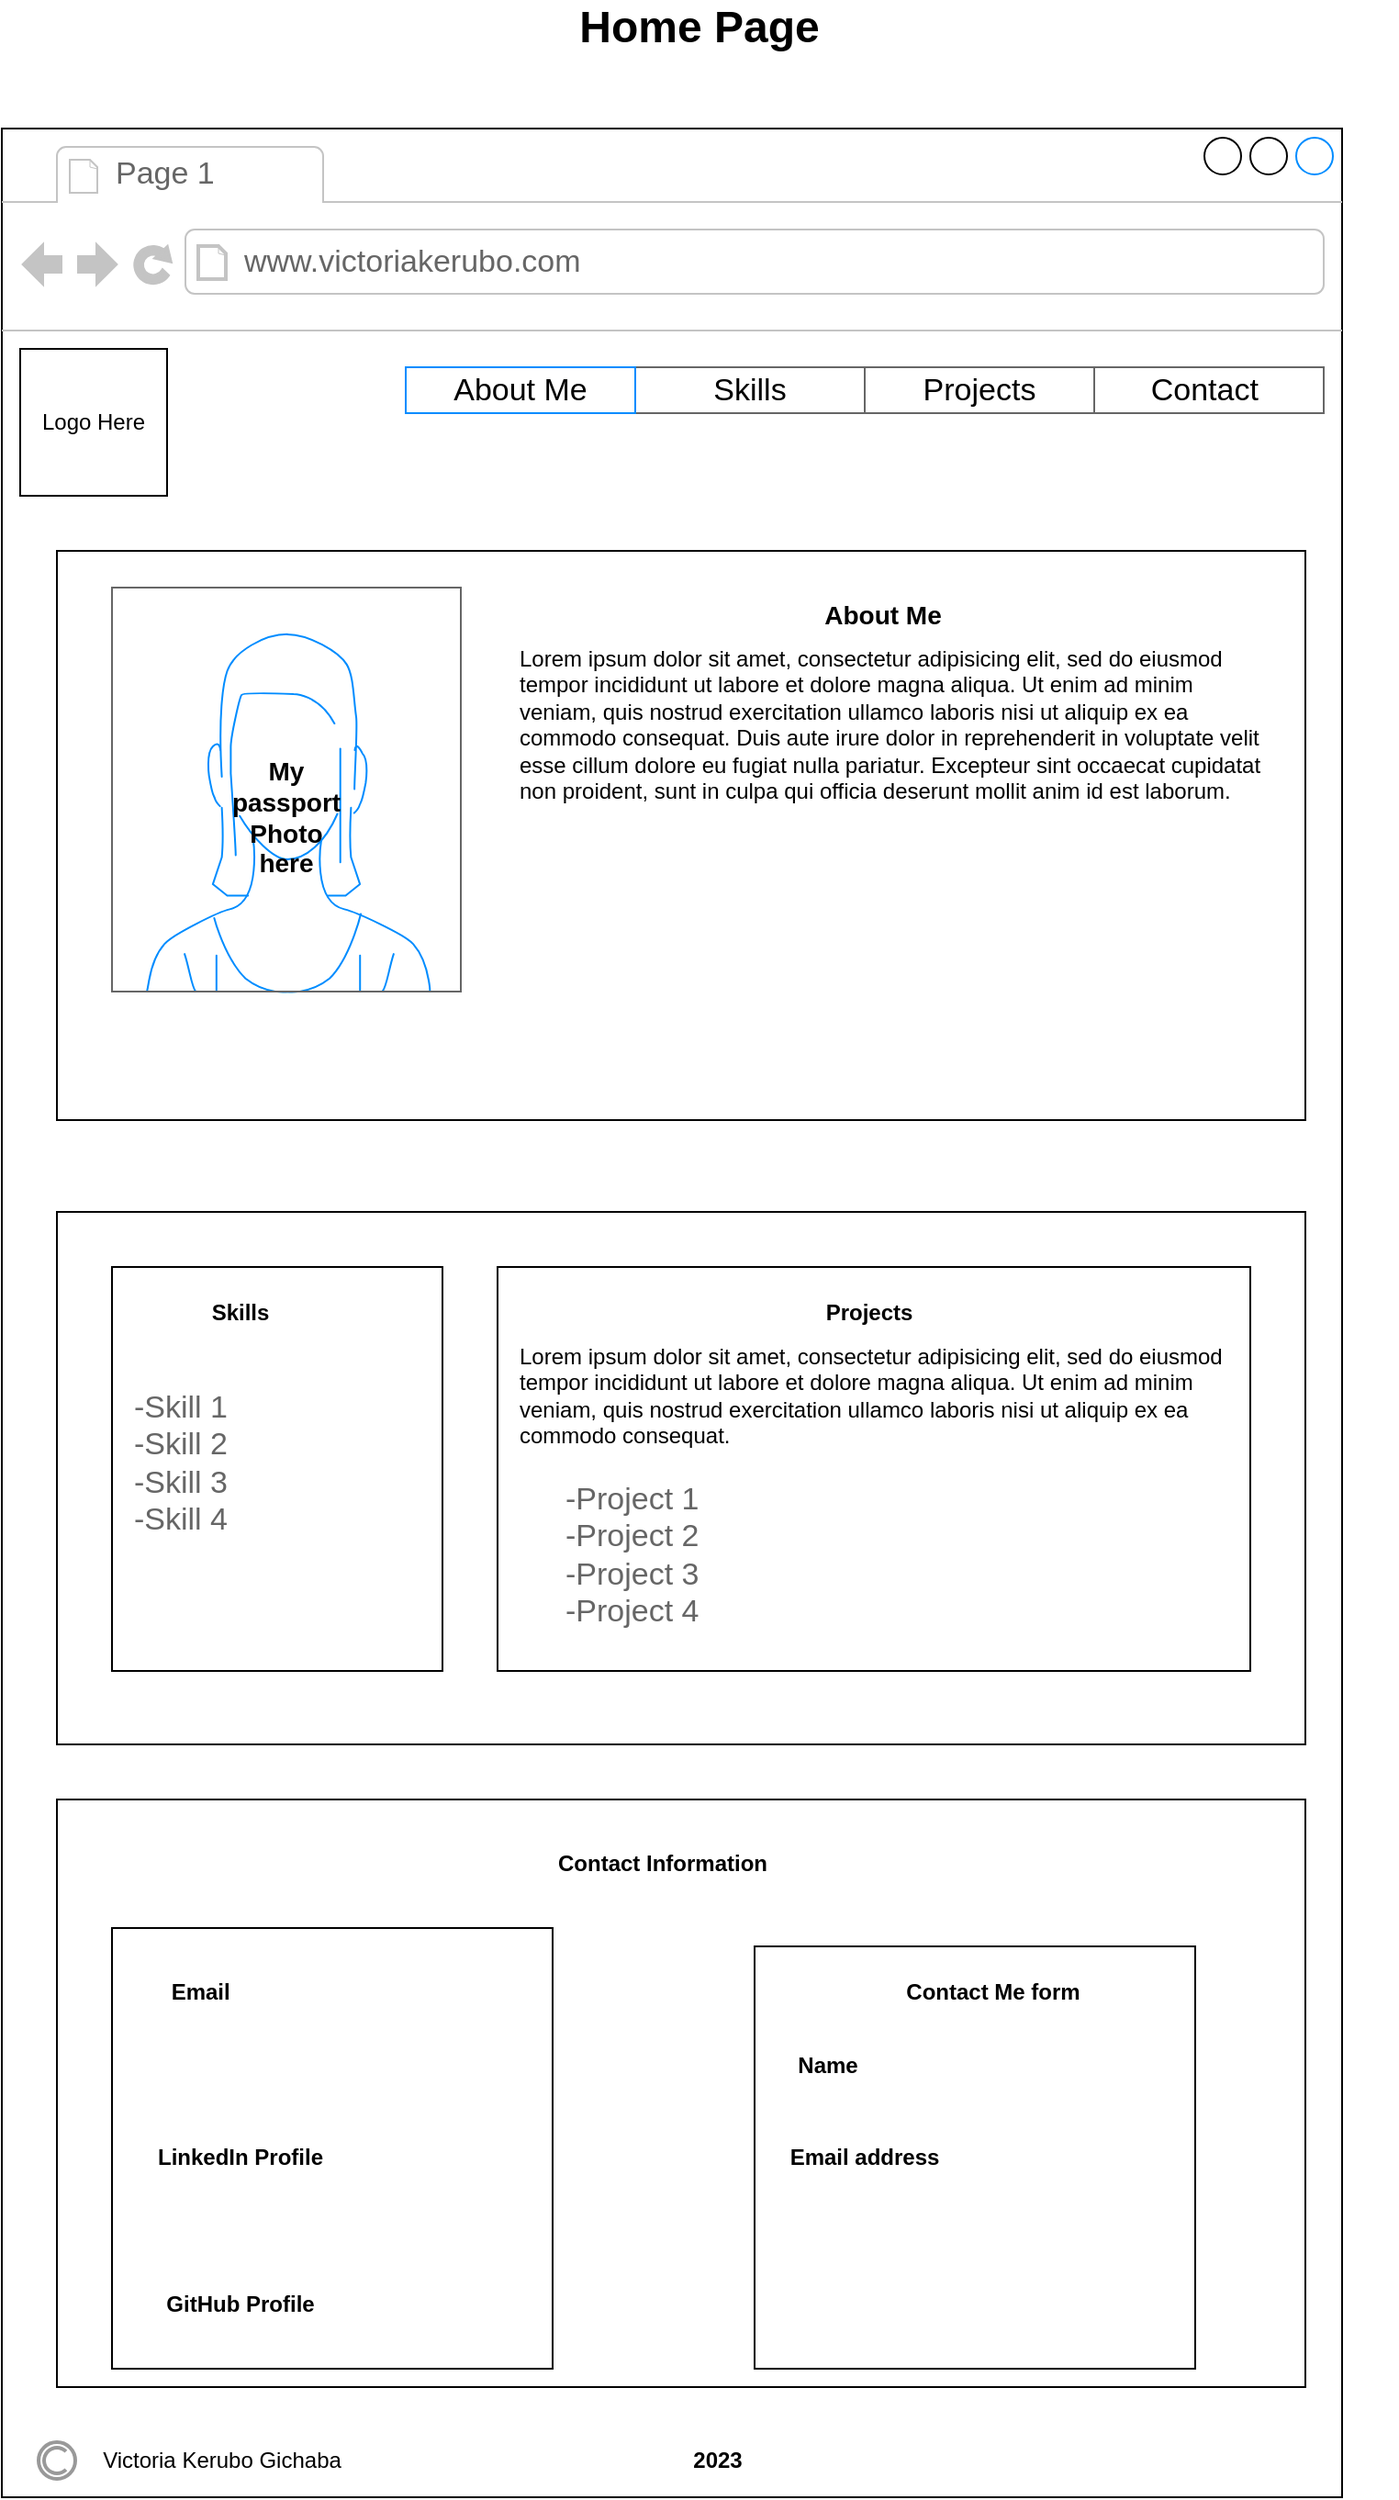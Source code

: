<mxfile version="22.0.4" type="github">
  <diagram name="Page-1" id="7amVZ6KSDGD1u89e_LFA">
    <mxGraphModel dx="928" dy="446" grid="1" gridSize="10" guides="1" tooltips="1" connect="1" arrows="1" fold="1" page="1" pageScale="1" pageWidth="827" pageHeight="1169" math="0" shadow="0">
      <root>
        <mxCell id="0" />
        <mxCell id="1" parent="0" />
        <mxCell id="tf3LmXAqshwiVg0esquZ-1" value="" style="strokeWidth=1;shadow=0;dashed=0;align=center;html=1;shape=mxgraph.mockup.containers.browserWindow;rSize=0;strokeColor=default;strokeColor2=#008cff;strokeColor3=#c4c4c4;mainText=,;recursiveResize=0;" vertex="1" parent="1">
          <mxGeometry x="40" y="120" width="730" height="1290" as="geometry" />
        </mxCell>
        <mxCell id="tf3LmXAqshwiVg0esquZ-2" value="Page 1" style="strokeWidth=1;shadow=0;dashed=0;align=center;html=1;shape=mxgraph.mockup.containers.anchor;fontSize=17;fontColor=#666666;align=left;whiteSpace=wrap;" vertex="1" parent="tf3LmXAqshwiVg0esquZ-1">
          <mxGeometry x="60" y="12" width="110" height="26" as="geometry" />
        </mxCell>
        <mxCell id="tf3LmXAqshwiVg0esquZ-3" value="www.victoriakerubo.com" style="strokeWidth=1;shadow=0;dashed=0;align=center;html=1;shape=mxgraph.mockup.containers.anchor;rSize=0;fontSize=17;fontColor=#666666;align=left;" vertex="1" parent="tf3LmXAqshwiVg0esquZ-1">
          <mxGeometry x="130" y="60" width="250" height="26" as="geometry" />
        </mxCell>
        <mxCell id="tf3LmXAqshwiVg0esquZ-28" value="" style="strokeWidth=1;shadow=0;dashed=0;align=center;html=1;shape=mxgraph.mockup.text.rrect;rSize=0;strokeColor=#666666;fontColor=#000000;labelBackgroundColor=none;labelBorderColor=#000000;" vertex="1" parent="tf3LmXAqshwiVg0esquZ-1">
          <mxGeometry x="220" y="130" width="500" height="25" as="geometry" />
        </mxCell>
        <mxCell id="tf3LmXAqshwiVg0esquZ-29" value="&lt;font color=&quot;#000000&quot;&gt;Skills&lt;/font&gt;" style="strokeColor=inherit;fillColor=inherit;gradientColor=inherit;strokeWidth=1;shadow=0;dashed=0;align=center;html=1;shape=mxgraph.mockup.text.rrect;rSize=0;fontSize=17;fontColor=#0000ff;whiteSpace=wrap;" vertex="1" parent="tf3LmXAqshwiVg0esquZ-28">
          <mxGeometry x="125" width="125" height="25" as="geometry" />
        </mxCell>
        <mxCell id="tf3LmXAqshwiVg0esquZ-30" value="&lt;font color=&quot;#000000&quot;&gt;Projects&lt;/font&gt;" style="strokeColor=inherit;fillColor=inherit;gradientColor=inherit;strokeWidth=1;shadow=0;dashed=0;align=center;html=1;shape=mxgraph.mockup.text.rrect;rSize=0;fontSize=17;fontColor=#0000ff;whiteSpace=wrap;" vertex="1" parent="tf3LmXAqshwiVg0esquZ-28">
          <mxGeometry x="250" width="125" height="25" as="geometry" />
        </mxCell>
        <mxCell id="tf3LmXAqshwiVg0esquZ-31" value="&lt;font color=&quot;#000000&quot;&gt;Contact&amp;nbsp;&lt;/font&gt;" style="strokeColor=inherit;fillColor=inherit;gradientColor=inherit;strokeWidth=1;shadow=0;dashed=0;align=center;html=1;shape=mxgraph.mockup.text.rrect;rSize=0;fontSize=17;fontColor=#0000ff;whiteSpace=wrap;" vertex="1" parent="tf3LmXAqshwiVg0esquZ-28">
          <mxGeometry x="375" width="125" height="25" as="geometry" />
        </mxCell>
        <mxCell id="tf3LmXAqshwiVg0esquZ-32" value="&lt;font color=&quot;#000000&quot;&gt;About Me&lt;/font&gt;" style="strokeWidth=1;shadow=0;dashed=0;align=center;shape=mxgraph.mockup.text.rrect;rSize=0;fontSize=17;fontColor=#ffffff;fillColor=none;strokeColor=#008cff;html=1;whiteSpace=wrap;labelBackgroundColor=none;" vertex="1" parent="tf3LmXAqshwiVg0esquZ-28">
          <mxGeometry width="125" height="25" as="geometry" />
        </mxCell>
        <mxCell id="tf3LmXAqshwiVg0esquZ-34" value="" style="whiteSpace=wrap;html=1;aspect=fixed;" vertex="1" parent="tf3LmXAqshwiVg0esquZ-1">
          <mxGeometry x="10" y="120" width="80" height="80" as="geometry" />
        </mxCell>
        <mxCell id="tf3LmXAqshwiVg0esquZ-35" value="Logo Here" style="text;html=1;strokeColor=none;fillColor=none;align=center;verticalAlign=middle;whiteSpace=wrap;rounded=0;" vertex="1" parent="tf3LmXAqshwiVg0esquZ-1">
          <mxGeometry x="20" y="145" width="60" height="30" as="geometry" />
        </mxCell>
        <mxCell id="tf3LmXAqshwiVg0esquZ-73" value="" style="strokeColor=#999999;verticalLabelPosition=bottom;shadow=0;dashed=0;verticalAlign=top;strokeWidth=2;html=1;shape=mxgraph.mockup.misc.copyrightIcon;textOpacity=50;" vertex="1" parent="tf3LmXAqshwiVg0esquZ-1">
          <mxGeometry x="20" y="1260" width="20" height="20" as="geometry" />
        </mxCell>
        <mxCell id="tf3LmXAqshwiVg0esquZ-74" value="Victoria Kerubo Gichaba" style="text;html=1;strokeColor=none;fillColor=none;align=center;verticalAlign=middle;whiteSpace=wrap;rounded=0;" vertex="1" parent="tf3LmXAqshwiVg0esquZ-1">
          <mxGeometry y="1255" width="240" height="30" as="geometry" />
        </mxCell>
        <mxCell id="tf3LmXAqshwiVg0esquZ-75" value="&lt;b&gt;2023&lt;/b&gt;" style="text;html=1;strokeColor=none;fillColor=none;align=center;verticalAlign=middle;whiteSpace=wrap;rounded=0;" vertex="1" parent="tf3LmXAqshwiVg0esquZ-1">
          <mxGeometry x="360" y="1255" width="60" height="30" as="geometry" />
        </mxCell>
        <mxCell id="tf3LmXAqshwiVg0esquZ-4" value="&lt;b&gt;&lt;font style=&quot;font-size: 24px;&quot;&gt;Home Page&lt;/font&gt;&lt;/b&gt;" style="text;html=1;strokeColor=none;fillColor=none;align=center;verticalAlign=middle;whiteSpace=wrap;rounded=0;" vertex="1" parent="1">
          <mxGeometry x="40" y="50" width="760" height="30" as="geometry" />
        </mxCell>
        <mxCell id="tf3LmXAqshwiVg0esquZ-36" value="" style="rounded=0;whiteSpace=wrap;html=1;labelBackgroundColor=#000000;" vertex="1" parent="1">
          <mxGeometry x="70" y="350" width="680" height="310" as="geometry" />
        </mxCell>
        <mxCell id="tf3LmXAqshwiVg0esquZ-38" value="" style="verticalLabelPosition=bottom;shadow=0;dashed=0;align=center;html=1;verticalAlign=top;strokeWidth=1;shape=mxgraph.mockup.containers.userFemale;strokeColor=#666666;strokeColor2=#008cff;" vertex="1" parent="1">
          <mxGeometry x="100" y="370" width="190" height="220" as="geometry" />
        </mxCell>
        <mxCell id="tf3LmXAqshwiVg0esquZ-39" value="&lt;b&gt;&lt;font style=&quot;font-size: 14px;&quot;&gt;My passport Photo here&lt;/font&gt;&lt;/b&gt;" style="text;html=1;strokeColor=none;fillColor=none;align=center;verticalAlign=middle;whiteSpace=wrap;rounded=0;" vertex="1" parent="1">
          <mxGeometry x="165" y="480" width="60" height="30" as="geometry" />
        </mxCell>
        <mxCell id="tf3LmXAqshwiVg0esquZ-40" value="&lt;font style=&quot;font-size: 14px;&quot;&gt;&lt;b&gt;About Me&lt;/b&gt;&lt;/font&gt;" style="text;html=1;strokeColor=none;fillColor=none;align=center;verticalAlign=middle;whiteSpace=wrap;rounded=0;" vertex="1" parent="1">
          <mxGeometry x="480" y="370" width="80" height="30" as="geometry" />
        </mxCell>
        <mxCell id="tf3LmXAqshwiVg0esquZ-43" value="Lorem ipsum dolor sit amet, consectetur adipisicing elit, sed do eiusmod tempor incididunt ut labore et dolore magna aliqua. Ut enim ad minim veniam, quis nostrud exercitation ullamco laboris nisi ut aliquip ex ea commodo consequat. Duis aute irure dolor in reprehenderit in voluptate velit esse cillum dolore eu fugiat nulla pariatur. Excepteur sint occaecat cupidatat non proident, sunt in culpa qui officia deserunt mollit anim id est laborum.&lt;br&gt;" style="text;spacingTop=-5;whiteSpace=wrap;html=1;align=left;fontSize=12;fontFamily=Helvetica;fillColor=none;strokeColor=none;" vertex="1" parent="1">
          <mxGeometry x="320" y="400" width="410" height="110" as="geometry" />
        </mxCell>
        <mxCell id="tf3LmXAqshwiVg0esquZ-45" value="" style="rounded=0;whiteSpace=wrap;html=1;" vertex="1" parent="1">
          <mxGeometry x="70" y="710" width="680" height="290" as="geometry" />
        </mxCell>
        <mxCell id="tf3LmXAqshwiVg0esquZ-46" value="" style="rounded=0;whiteSpace=wrap;html=1;" vertex="1" parent="1">
          <mxGeometry x="100" y="740" width="180" height="220" as="geometry" />
        </mxCell>
        <mxCell id="tf3LmXAqshwiVg0esquZ-47" value="" style="rounded=0;whiteSpace=wrap;html=1;" vertex="1" parent="1">
          <mxGeometry x="315" y="740" width="180" height="220" as="geometry" />
        </mxCell>
        <mxCell id="tf3LmXAqshwiVg0esquZ-48" value="" style="rounded=0;whiteSpace=wrap;html=1;" vertex="1" parent="1">
          <mxGeometry x="310" y="740" width="410" height="220" as="geometry" />
        </mxCell>
        <mxCell id="tf3LmXAqshwiVg0esquZ-50" value="&lt;b&gt;Skills&lt;/b&gt;" style="text;html=1;strokeColor=none;fillColor=none;align=center;verticalAlign=middle;whiteSpace=wrap;rounded=0;" vertex="1" parent="1">
          <mxGeometry x="140" y="750" width="60" height="30" as="geometry" />
        </mxCell>
        <mxCell id="tf3LmXAqshwiVg0esquZ-51" value="&lt;b&gt;Projects&lt;/b&gt;" style="text;html=1;strokeColor=none;fillColor=none;align=center;verticalAlign=middle;whiteSpace=wrap;rounded=0;" vertex="1" parent="1">
          <mxGeometry x="375" y="750" width="275" height="30" as="geometry" />
        </mxCell>
        <mxCell id="tf3LmXAqshwiVg0esquZ-56" value="-Skill 1&lt;br&gt;-Skill 2&lt;br&gt;-Skill 3&lt;br&gt;-Skill 4" style="strokeWidth=1;shadow=0;dashed=0;align=center;html=1;shape=mxgraph.mockup.text.bulletedList;textColor=#666666;mainText=,,,,;textSize=17;bulletStyle=none;strokeColor=none;fillColor=none;align=left;verticalAlign=top;fontSize=17;fontColor=#666666;" vertex="1" parent="1">
          <mxGeometry x="110" y="800" width="150" height="135" as="geometry" />
        </mxCell>
        <mxCell id="tf3LmXAqshwiVg0esquZ-57" value="Lorem ipsum dolor sit amet, consectetur adipisicing elit, sed do eiusmod tempor incididunt ut labore et dolore magna aliqua. Ut enim ad minim veniam, quis nostrud exercitation ullamco laboris nisi ut aliquip ex ea commodo consequat. &amp;nbsp;" style="text;spacingTop=-5;whiteSpace=wrap;html=1;align=left;fontSize=12;fontFamily=Helvetica;fillColor=none;strokeColor=none;" vertex="1" parent="1">
          <mxGeometry x="320" y="780" width="390" height="150" as="geometry" />
        </mxCell>
        <mxCell id="tf3LmXAqshwiVg0esquZ-58" value="-Project 1&lt;br&gt;-Project 2&lt;br&gt;-Project 3&lt;br&gt;-Project 4" style="strokeWidth=1;shadow=0;dashed=0;align=center;html=1;shape=mxgraph.mockup.text.bulletedList;textColor=#666666;mainText=,,,,;textSize=17;bulletStyle=none;strokeColor=none;fillColor=none;align=left;verticalAlign=top;fontSize=17;fontColor=#666666;" vertex="1" parent="1">
          <mxGeometry x="345" y="850" width="335" height="100" as="geometry" />
        </mxCell>
        <mxCell id="tf3LmXAqshwiVg0esquZ-59" value="" style="rounded=0;whiteSpace=wrap;html=1;" vertex="1" parent="1">
          <mxGeometry x="70" y="1030" width="680" height="320" as="geometry" />
        </mxCell>
        <mxCell id="tf3LmXAqshwiVg0esquZ-60" value="" style="rounded=0;whiteSpace=wrap;html=1;" vertex="1" parent="1">
          <mxGeometry x="100" y="1100" width="240" height="240" as="geometry" />
        </mxCell>
        <mxCell id="tf3LmXAqshwiVg0esquZ-61" value="&lt;b&gt;Contact Information&lt;/b&gt;" style="text;html=1;strokeColor=none;fillColor=none;align=center;verticalAlign=middle;whiteSpace=wrap;rounded=0;" vertex="1" parent="1">
          <mxGeometry x="120" y="1050" width="560" height="30" as="geometry" />
        </mxCell>
        <mxCell id="tf3LmXAqshwiVg0esquZ-62" value="" style="rounded=0;whiteSpace=wrap;html=1;" vertex="1" parent="1">
          <mxGeometry x="450" y="1110" width="240" height="230" as="geometry" />
        </mxCell>
        <mxCell id="tf3LmXAqshwiVg0esquZ-64" value="&lt;b&gt;Email&amp;nbsp;&lt;/b&gt;" style="text;html=1;strokeColor=none;fillColor=none;align=center;verticalAlign=middle;whiteSpace=wrap;rounded=0;" vertex="1" parent="1">
          <mxGeometry x="120" y="1120" width="60" height="30" as="geometry" />
        </mxCell>
        <mxCell id="tf3LmXAqshwiVg0esquZ-65" value="&lt;b&gt;LinkedIn Profile&lt;/b&gt;" style="text;html=1;strokeColor=none;fillColor=none;align=center;verticalAlign=middle;whiteSpace=wrap;rounded=0;" vertex="1" parent="1">
          <mxGeometry x="120" y="1210" width="100" height="30" as="geometry" />
        </mxCell>
        <mxCell id="tf3LmXAqshwiVg0esquZ-66" value="&lt;b&gt;GitHub Profile&lt;/b&gt;" style="text;html=1;strokeColor=none;fillColor=none;align=center;verticalAlign=middle;whiteSpace=wrap;rounded=0;" vertex="1" parent="1">
          <mxGeometry x="110" y="1290" width="120" height="30" as="geometry" />
        </mxCell>
        <mxCell id="tf3LmXAqshwiVg0esquZ-70" value="&lt;b&gt;Contact Me form&lt;/b&gt;" style="text;html=1;strokeColor=none;fillColor=none;align=center;verticalAlign=middle;whiteSpace=wrap;rounded=0;" vertex="1" parent="1">
          <mxGeometry x="520" y="1120" width="120" height="30" as="geometry" />
        </mxCell>
        <mxCell id="tf3LmXAqshwiVg0esquZ-71" value="&lt;b&gt;Name&lt;/b&gt;" style="text;html=1;strokeColor=none;fillColor=none;align=center;verticalAlign=middle;whiteSpace=wrap;rounded=0;" vertex="1" parent="1">
          <mxGeometry x="460" y="1160" width="60" height="30" as="geometry" />
        </mxCell>
        <mxCell id="tf3LmXAqshwiVg0esquZ-72" value="&lt;b&gt;Email address&lt;/b&gt;" style="text;html=1;strokeColor=none;fillColor=none;align=center;verticalAlign=middle;whiteSpace=wrap;rounded=0;" vertex="1" parent="1">
          <mxGeometry x="460" y="1210" width="100" height="30" as="geometry" />
        </mxCell>
      </root>
    </mxGraphModel>
  </diagram>
</mxfile>

